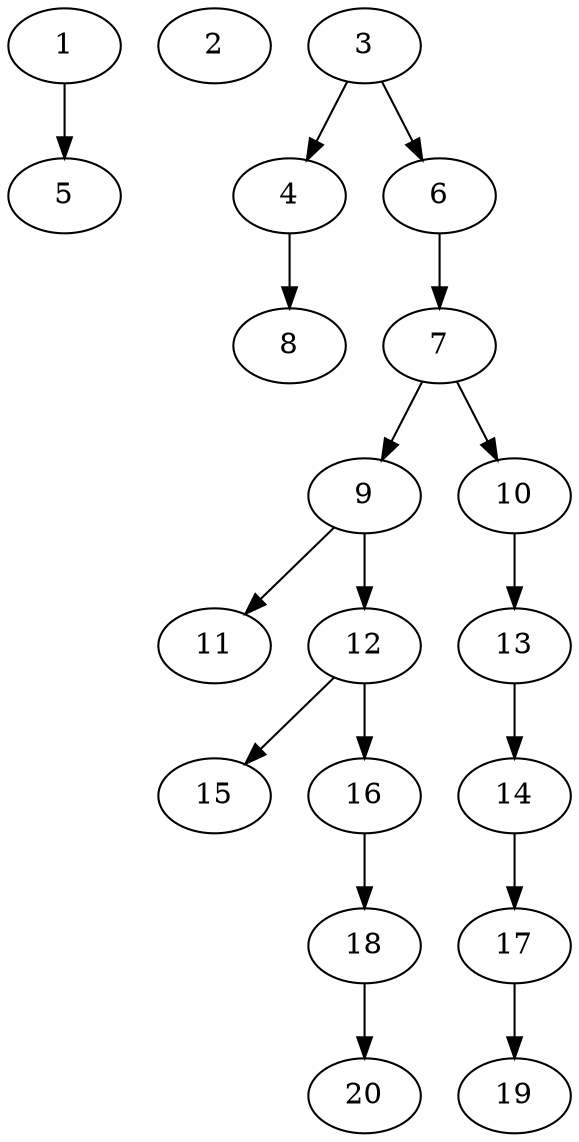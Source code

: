 // DAG (tier=1-easy, mode=compute, n=20, ccr=0.296, fat=0.390, density=0.323, regular=0.615, jump=0.019, mindata=262144, maxdata=2097152)
// DAG automatically generated by daggen at Sun Aug 24 16:33:32 2025
// /home/ermia/Project/Environments/daggen/bin/daggen --dot --ccr 0.296 --fat 0.390 --regular 0.615 --density 0.323 --jump 0.019 --mindata 262144 --maxdata 2097152 -n 20 
digraph G {
  1 [size="879646717984293", alpha="0.12", expect_size="439823358992146"]
  1 -> 5 [size ="15130104430592"]
  2 [size="16639978546983878", alpha="0.08", expect_size="8319989273491939"]
  3 [size="58403818871927728", alpha="0.16", expect_size="29201909435963864"]
  3 -> 4 [size ="25368165613568"]
  3 -> 6 [size ="25368165613568"]
  4 [size="4549811220513742", alpha="0.13", expect_size="2274905610256871"]
  4 -> 8 [size ="2365260300288"]
  5 [size="482686421859499", alpha="0.10", expect_size="241343210929749"]
  6 [size="45324202366036", alpha="0.18", expect_size="22662101183018"]
  6 -> 7 [size ="3403837079552"]
  7 [size="618969794821211", alpha="0.15", expect_size="309484897410605"]
  7 -> 9 [size ="32919926079488"]
  7 -> 10 [size ="32919926079488"]
  8 [size="24751464942247376", alpha="0.10", expect_size="12375732471123688"]
  9 [size="97407631800504", alpha="0.17", expect_size="48703815900252"]
  9 -> 11 [size ="2063731785728"]
  9 -> 12 [size ="2063731785728"]
  10 [size="607687138649375", alpha="0.15", expect_size="303843569324687"]
  10 -> 13 [size ="30282874880000"]
  11 [size="53511031900602368", alpha="0.04", expect_size="26755515950301184"]
  12 [size="10027641653093084", alpha="0.06", expect_size="5013820826546542"]
  12 -> 15 [size ="12691125043200"]
  12 -> 16 [size ="12691125043200"]
  13 [size="606670129798632", alpha="0.14", expect_size="303335064899316"]
  13 -> 14 [size ="10113339359232"]
  14 [size="1339620123982484", alpha="0.20", expect_size="669810061991242"]
  14 -> 17 [size ="739950723072"]
  15 [size="7779340448169984000", alpha="0.16", expect_size="3889670224084992000"]
  16 [size="35358810182698352", alpha="0.02", expect_size="17679405091349176"]
  16 -> 18 [size ="32258568224768"]
  17 [size="21417886887188", alpha="0.19", expect_size="10708943443594"]
  17 -> 19 [size ="754974720000"]
  18 [size="9937507421924698", alpha="0.13", expect_size="4968753710962349"]
  18 -> 20 [size ="14024485896192"]
  19 [size="677289505262784", alpha="0.10", expect_size="338644752631392"]
  20 [size="1197391412379779072", alpha="0.18", expect_size="598695706189889536"]
}